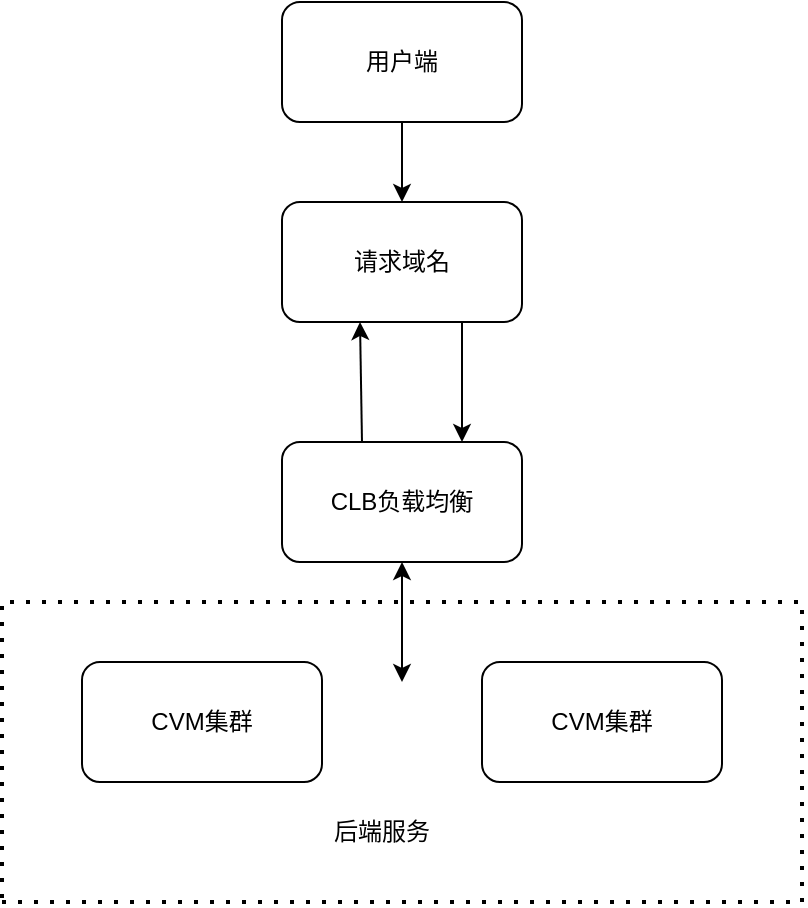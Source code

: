 <mxfile version="20.3.3" type="github">
  <diagram id="ffro4U3_KFwFgcolwFZg" name="第 1 页">
    <mxGraphModel dx="930" dy="1698" grid="1" gridSize="10" guides="1" tooltips="1" connect="1" arrows="1" fold="1" page="1" pageScale="1" pageWidth="827" pageHeight="1169" math="0" shadow="0">
      <root>
        <mxCell id="0" />
        <mxCell id="1" parent="0" />
        <mxCell id="RWf7kc0vtBeVxGhOHtjv-1" value="请求域名" style="rounded=1;whiteSpace=wrap;html=1;" vertex="1" parent="1">
          <mxGeometry x="340" y="90" width="120" height="60" as="geometry" />
        </mxCell>
        <mxCell id="RWf7kc0vtBeVxGhOHtjv-2" value="" style="endArrow=classic;html=1;rounded=0;exitX=0.75;exitY=1;exitDx=0;exitDy=0;" edge="1" parent="1" source="RWf7kc0vtBeVxGhOHtjv-1">
          <mxGeometry width="50" height="50" relative="1" as="geometry">
            <mxPoint x="390" y="300" as="sourcePoint" />
            <mxPoint x="430" y="210" as="targetPoint" />
          </mxGeometry>
        </mxCell>
        <mxCell id="RWf7kc0vtBeVxGhOHtjv-3" value="" style="endArrow=classic;html=1;rounded=0;entryX=0.325;entryY=1;entryDx=0;entryDy=0;entryPerimeter=0;" edge="1" parent="1" target="RWf7kc0vtBeVxGhOHtjv-1">
          <mxGeometry width="50" height="50" relative="1" as="geometry">
            <mxPoint x="380" y="210" as="sourcePoint" />
            <mxPoint x="440" y="220" as="targetPoint" />
          </mxGeometry>
        </mxCell>
        <mxCell id="RWf7kc0vtBeVxGhOHtjv-4" value="CLB负载均衡" style="rounded=1;whiteSpace=wrap;html=1;" vertex="1" parent="1">
          <mxGeometry x="340" y="210" width="120" height="60" as="geometry" />
        </mxCell>
        <mxCell id="RWf7kc0vtBeVxGhOHtjv-5" value="用户端" style="rounded=1;whiteSpace=wrap;html=1;" vertex="1" parent="1">
          <mxGeometry x="340" y="-10" width="120" height="60" as="geometry" />
        </mxCell>
        <mxCell id="RWf7kc0vtBeVxGhOHtjv-6" value="" style="endArrow=classic;html=1;rounded=0;exitX=0.5;exitY=1;exitDx=0;exitDy=0;entryX=0.5;entryY=0;entryDx=0;entryDy=0;" edge="1" parent="1" source="RWf7kc0vtBeVxGhOHtjv-5" target="RWf7kc0vtBeVxGhOHtjv-1">
          <mxGeometry width="50" height="50" relative="1" as="geometry">
            <mxPoint x="440" y="160" as="sourcePoint" />
            <mxPoint x="440" y="220" as="targetPoint" />
          </mxGeometry>
        </mxCell>
        <mxCell id="RWf7kc0vtBeVxGhOHtjv-7" value="CVM集群" style="rounded=1;whiteSpace=wrap;html=1;" vertex="1" parent="1">
          <mxGeometry x="240" y="320" width="120" height="60" as="geometry" />
        </mxCell>
        <mxCell id="RWf7kc0vtBeVxGhOHtjv-8" value="CVM集群" style="rounded=1;whiteSpace=wrap;html=1;" vertex="1" parent="1">
          <mxGeometry x="440" y="320" width="120" height="60" as="geometry" />
        </mxCell>
        <mxCell id="RWf7kc0vtBeVxGhOHtjv-9" value="" style="endArrow=none;dashed=1;html=1;dashPattern=1 3;strokeWidth=2;rounded=0;" edge="1" parent="1">
          <mxGeometry width="50" height="50" relative="1" as="geometry">
            <mxPoint x="200" y="440" as="sourcePoint" />
            <mxPoint x="200" y="440" as="targetPoint" />
            <Array as="points">
              <mxPoint x="600" y="440" />
              <mxPoint x="600" y="290" />
              <mxPoint x="200" y="290" />
            </Array>
          </mxGeometry>
        </mxCell>
        <mxCell id="RWf7kc0vtBeVxGhOHtjv-10" value="" style="endArrow=classic;startArrow=classic;html=1;rounded=0;entryX=0.5;entryY=1;entryDx=0;entryDy=0;" edge="1" parent="1" target="RWf7kc0vtBeVxGhOHtjv-4">
          <mxGeometry width="50" height="50" relative="1" as="geometry">
            <mxPoint x="400" y="330" as="sourcePoint" />
            <mxPoint x="440" y="240" as="targetPoint" />
          </mxGeometry>
        </mxCell>
        <mxCell id="RWf7kc0vtBeVxGhOHtjv-12" value="后端服务" style="text;html=1;strokeColor=none;fillColor=none;align=center;verticalAlign=middle;whiteSpace=wrap;rounded=0;" vertex="1" parent="1">
          <mxGeometry x="360" y="390" width="60" height="30" as="geometry" />
        </mxCell>
      </root>
    </mxGraphModel>
  </diagram>
</mxfile>
